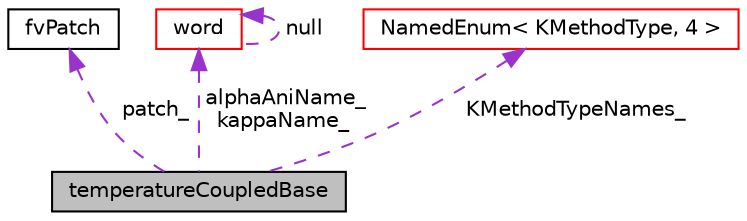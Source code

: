 digraph "temperatureCoupledBase"
{
  bgcolor="transparent";
  edge [fontname="Helvetica",fontsize="10",labelfontname="Helvetica",labelfontsize="10"];
  node [fontname="Helvetica",fontsize="10",shape=record];
  Node1 [label="temperatureCoupledBase",height=0.2,width=0.4,color="black", fillcolor="grey75", style="filled", fontcolor="black"];
  Node2 -> Node1 [dir="back",color="darkorchid3",fontsize="10",style="dashed",label=" patch_" ,fontname="Helvetica"];
  Node2 [label="fvPatch",height=0.2,width=0.4,color="black",URL="$a00902.html",tooltip="A finiteVolume patch using a polyPatch and a fvBoundaryMesh. "];
  Node3 -> Node1 [dir="back",color="darkorchid3",fontsize="10",style="dashed",label=" alphaAniName_\nkappaName_" ,fontname="Helvetica"];
  Node3 [label="word",height=0.2,width=0.4,color="red",URL="$a02985.html",tooltip="A class for handling words, derived from string. "];
  Node3 -> Node3 [dir="back",color="darkorchid3",fontsize="10",style="dashed",label=" null" ,fontname="Helvetica"];
  Node4 -> Node1 [dir="back",color="darkorchid3",fontsize="10",style="dashed",label=" KMethodTypeNames_" ,fontname="Helvetica"];
  Node4 [label="NamedEnum\< KMethodType, 4 \>",height=0.2,width=0.4,color="red",URL="$a01608.html"];
}
